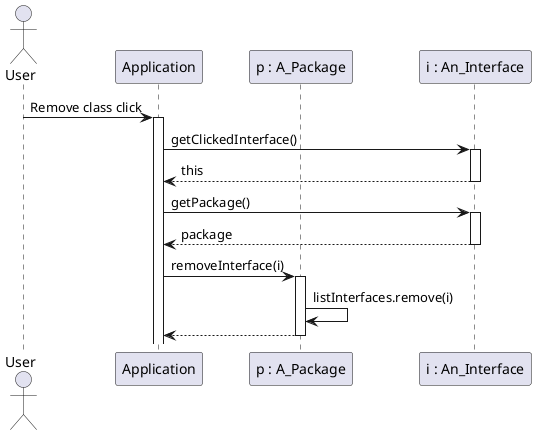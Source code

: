 @startuml

    actor User as u
    participant Application as a
    participant "p : A_Package" as p
    participant "i : An_Interface" as i

        u -> a: Remove class click
	activate a

        a -> i: getClickedInterface()
        activate i

        i --> a: this
        deactivate i

	a -> i: getPackage()
	activate i
        i --> a: package
        deactivate i

	a -> p: removeInterface(i)
        activate p
        p -> p: listInterfaces.remove(i)
        p --> a
	deactivate p


@enduml
